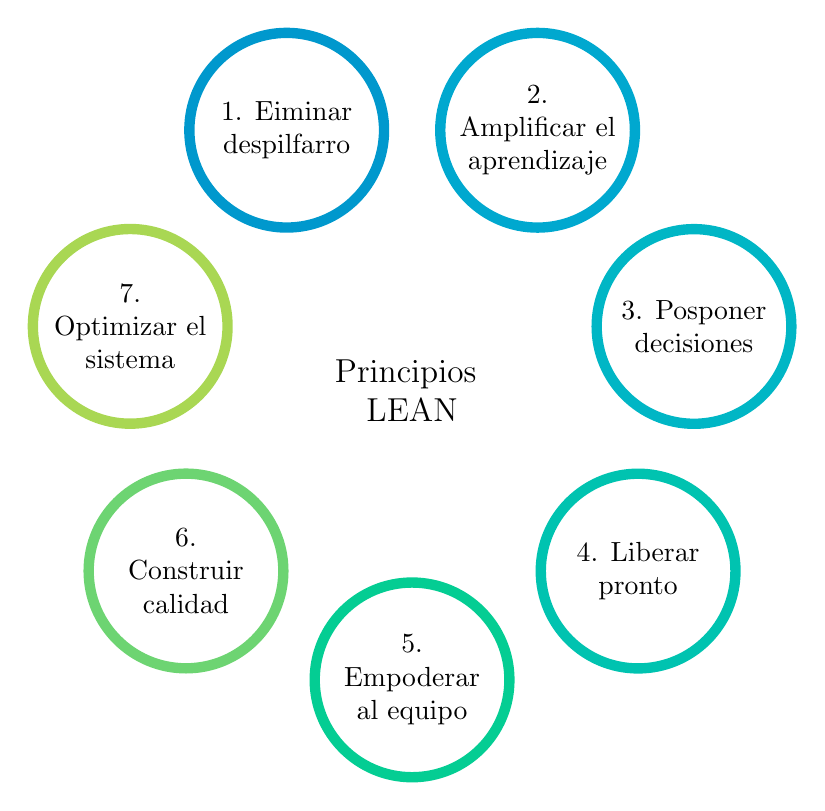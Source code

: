 \begin{tikzpicture}[x=0.75pt,y=0.75pt,yscale=-1,xscale=1]
%uncomment if require: \path (0,399); %set diagram left start at 0, and has height of 399

%Flowchart: Connector [id:dp6671534120935239] 
\draw  [color={rgb, 255:red, 0; green, 152; blue, 205 }  ,draw opacity=1 ][line width=3.75]  (192.38,68.52) .. controls (192.38,42.62) and (213.38,21.62) .. (239.29,21.62) .. controls (265.19,21.62) and (286.19,42.62) .. (286.19,68.52) .. controls (286.19,94.42) and (265.19,115.42) .. (239.29,115.42) .. controls (213.38,115.42) and (192.38,94.42) .. (192.38,68.52) -- cycle ;
%Flowchart: Connector [id:dp9742464437933368] 
\draw  [color={rgb, 255:red, 0; green, 168; blue, 207 }  ,draw opacity=1 ][line width=3.75]  (313.27,68.54) .. controls (313.27,42.64) and (334.27,21.64) .. (360.17,21.64) .. controls (386.08,21.64) and (407.07,42.64) .. (407.07,68.54) .. controls (407.07,94.45) and (386.08,115.44) .. (360.17,115.44) .. controls (334.27,115.44) and (313.27,94.45) .. (313.27,68.54) -- cycle ;
%Flowchart: Connector [id:dp17986667998434147] 
\draw  [color={rgb, 255:red, 0; green, 182; blue, 197 }  ,draw opacity=1 ][line width=3.75]  (388.63,163.07) .. controls (388.63,137.17) and (409.63,116.17) .. (435.53,116.17) .. controls (461.43,116.17) and (482.43,137.17) .. (482.43,163.07) .. controls (482.43,188.97) and (461.43,209.97) .. (435.53,209.97) .. controls (409.63,209.97) and (388.63,188.97) .. (388.63,163.07) -- cycle ;
%Flowchart: Connector [id:dp49064716171042055] 
\draw  [color={rgb, 255:red, 0; green, 195; blue, 176 }  ,draw opacity=1 ][line width=3.75]  (361.7,280.92) .. controls (361.7,255.02) and (382.7,234.02) .. (408.6,234.02) .. controls (434.51,234.02) and (455.5,255.02) .. (455.5,280.92) .. controls (455.5,306.83) and (434.51,327.83) .. (408.6,327.83) .. controls (382.7,327.83) and (361.7,306.83) .. (361.7,280.92) -- cycle ;
%Flowchart: Connector [id:dp4374690028497701] 
\draw  [color={rgb, 255:red, 4; green, 205; blue, 147 }  ,draw opacity=1 ][line width=3.75]  (252.78,333.35) .. controls (252.78,307.45) and (273.77,286.45) .. (299.68,286.45) .. controls (325.58,286.45) and (346.58,307.45) .. (346.58,333.35) .. controls (346.58,359.26) and (325.58,380.25) .. (299.68,380.25) .. controls (273.77,380.25) and (252.78,359.26) .. (252.78,333.35) -- cycle ;
%Flowchart: Connector [id:dp9167083401815027] 
\draw  [color={rgb, 255:red, 109; green, 212; blue, 114 }  ,draw opacity=1 ][line width=3.75]  (143.87,280.88) .. controls (143.87,254.98) and (164.87,233.98) .. (190.77,233.98) .. controls (216.67,233.98) and (237.67,254.98) .. (237.67,280.88) .. controls (237.67,306.78) and (216.67,327.78) .. (190.77,327.78) .. controls (164.87,327.78) and (143.87,306.78) .. (143.87,280.88) -- cycle ;
%Flowchart: Connector [id:dp24671509877720965] 
\draw  [color={rgb, 255:red, 169; green, 215; blue, 83 }  ,draw opacity=1 ][line width=3.75]  (116.99,163.02) .. controls (116.99,137.12) and (137.99,116.12) .. (163.89,116.12) .. controls (189.8,116.12) and (210.79,137.12) .. (210.79,163.02) .. controls (210.79,188.92) and (189.8,209.92) .. (163.89,209.92) .. controls (137.99,209.92) and (116.99,188.92) .. (116.99,163.02) -- cycle ;

% Text Node
\draw (239.29,68.52) node   [align=left] {\begin{minipage}[lt]{54.92pt}\setlength\topsep{0pt}
\begin{center}
1. Eiminar\\despilfarro
\end{center}

\end{minipage}};
% Text Node
\draw (360.17,68.54) node   [align=left] {\begin{minipage}[lt]{58.29pt}\setlength\topsep{0pt}
\begin{center}
2. \\Amplificar el\\aprendizaje
\end{center}

\end{minipage}};
% Text Node
\draw (435.53,163.07) node   [align=left] {\begin{minipage}[lt]{57.75pt}\setlength\topsep{0pt}
\begin{center}
3. Posponer\\decisiones
\end{center}

\end{minipage}};
% Text Node
\draw (408.6,280.92) node   [align=left] {\begin{minipage}[lt]{48.68pt}\setlength\topsep{0pt}
\begin{center}
4. Liberar \\pronto
\end{center}

\end{minipage}};
% Text Node
\draw (299.68,333.35) node   [align=left] {\begin{minipage}[lt]{53.21pt}\setlength\topsep{0pt}
\begin{center}
5.\\Empoderar\\al equipo
\end{center}

\end{minipage}};
% Text Node
\draw (190.77,280.88) node   [align=left] {\begin{minipage}[lt]{46.95pt}\setlength\topsep{0pt}
\begin{center}
6.\\Construir \\calidad
\end{center}

\end{minipage}};
% Text Node
\draw (163.89,163.02) node   [align=left] {\begin{minipage}[lt]{57.15pt}\setlength\topsep{0pt}
\begin{center}
7.\\Optimizar el\\sistema
\end{center}

\end{minipage}};
% Text Node
\draw (299.7,194.04) node  [font=\large] [align=left] {\begin{minipage}[lt]{55.79pt}\setlength\topsep{0pt}
Principios
\begin{center}
LEAN
\end{center}

\end{minipage}};


\end{tikzpicture}
